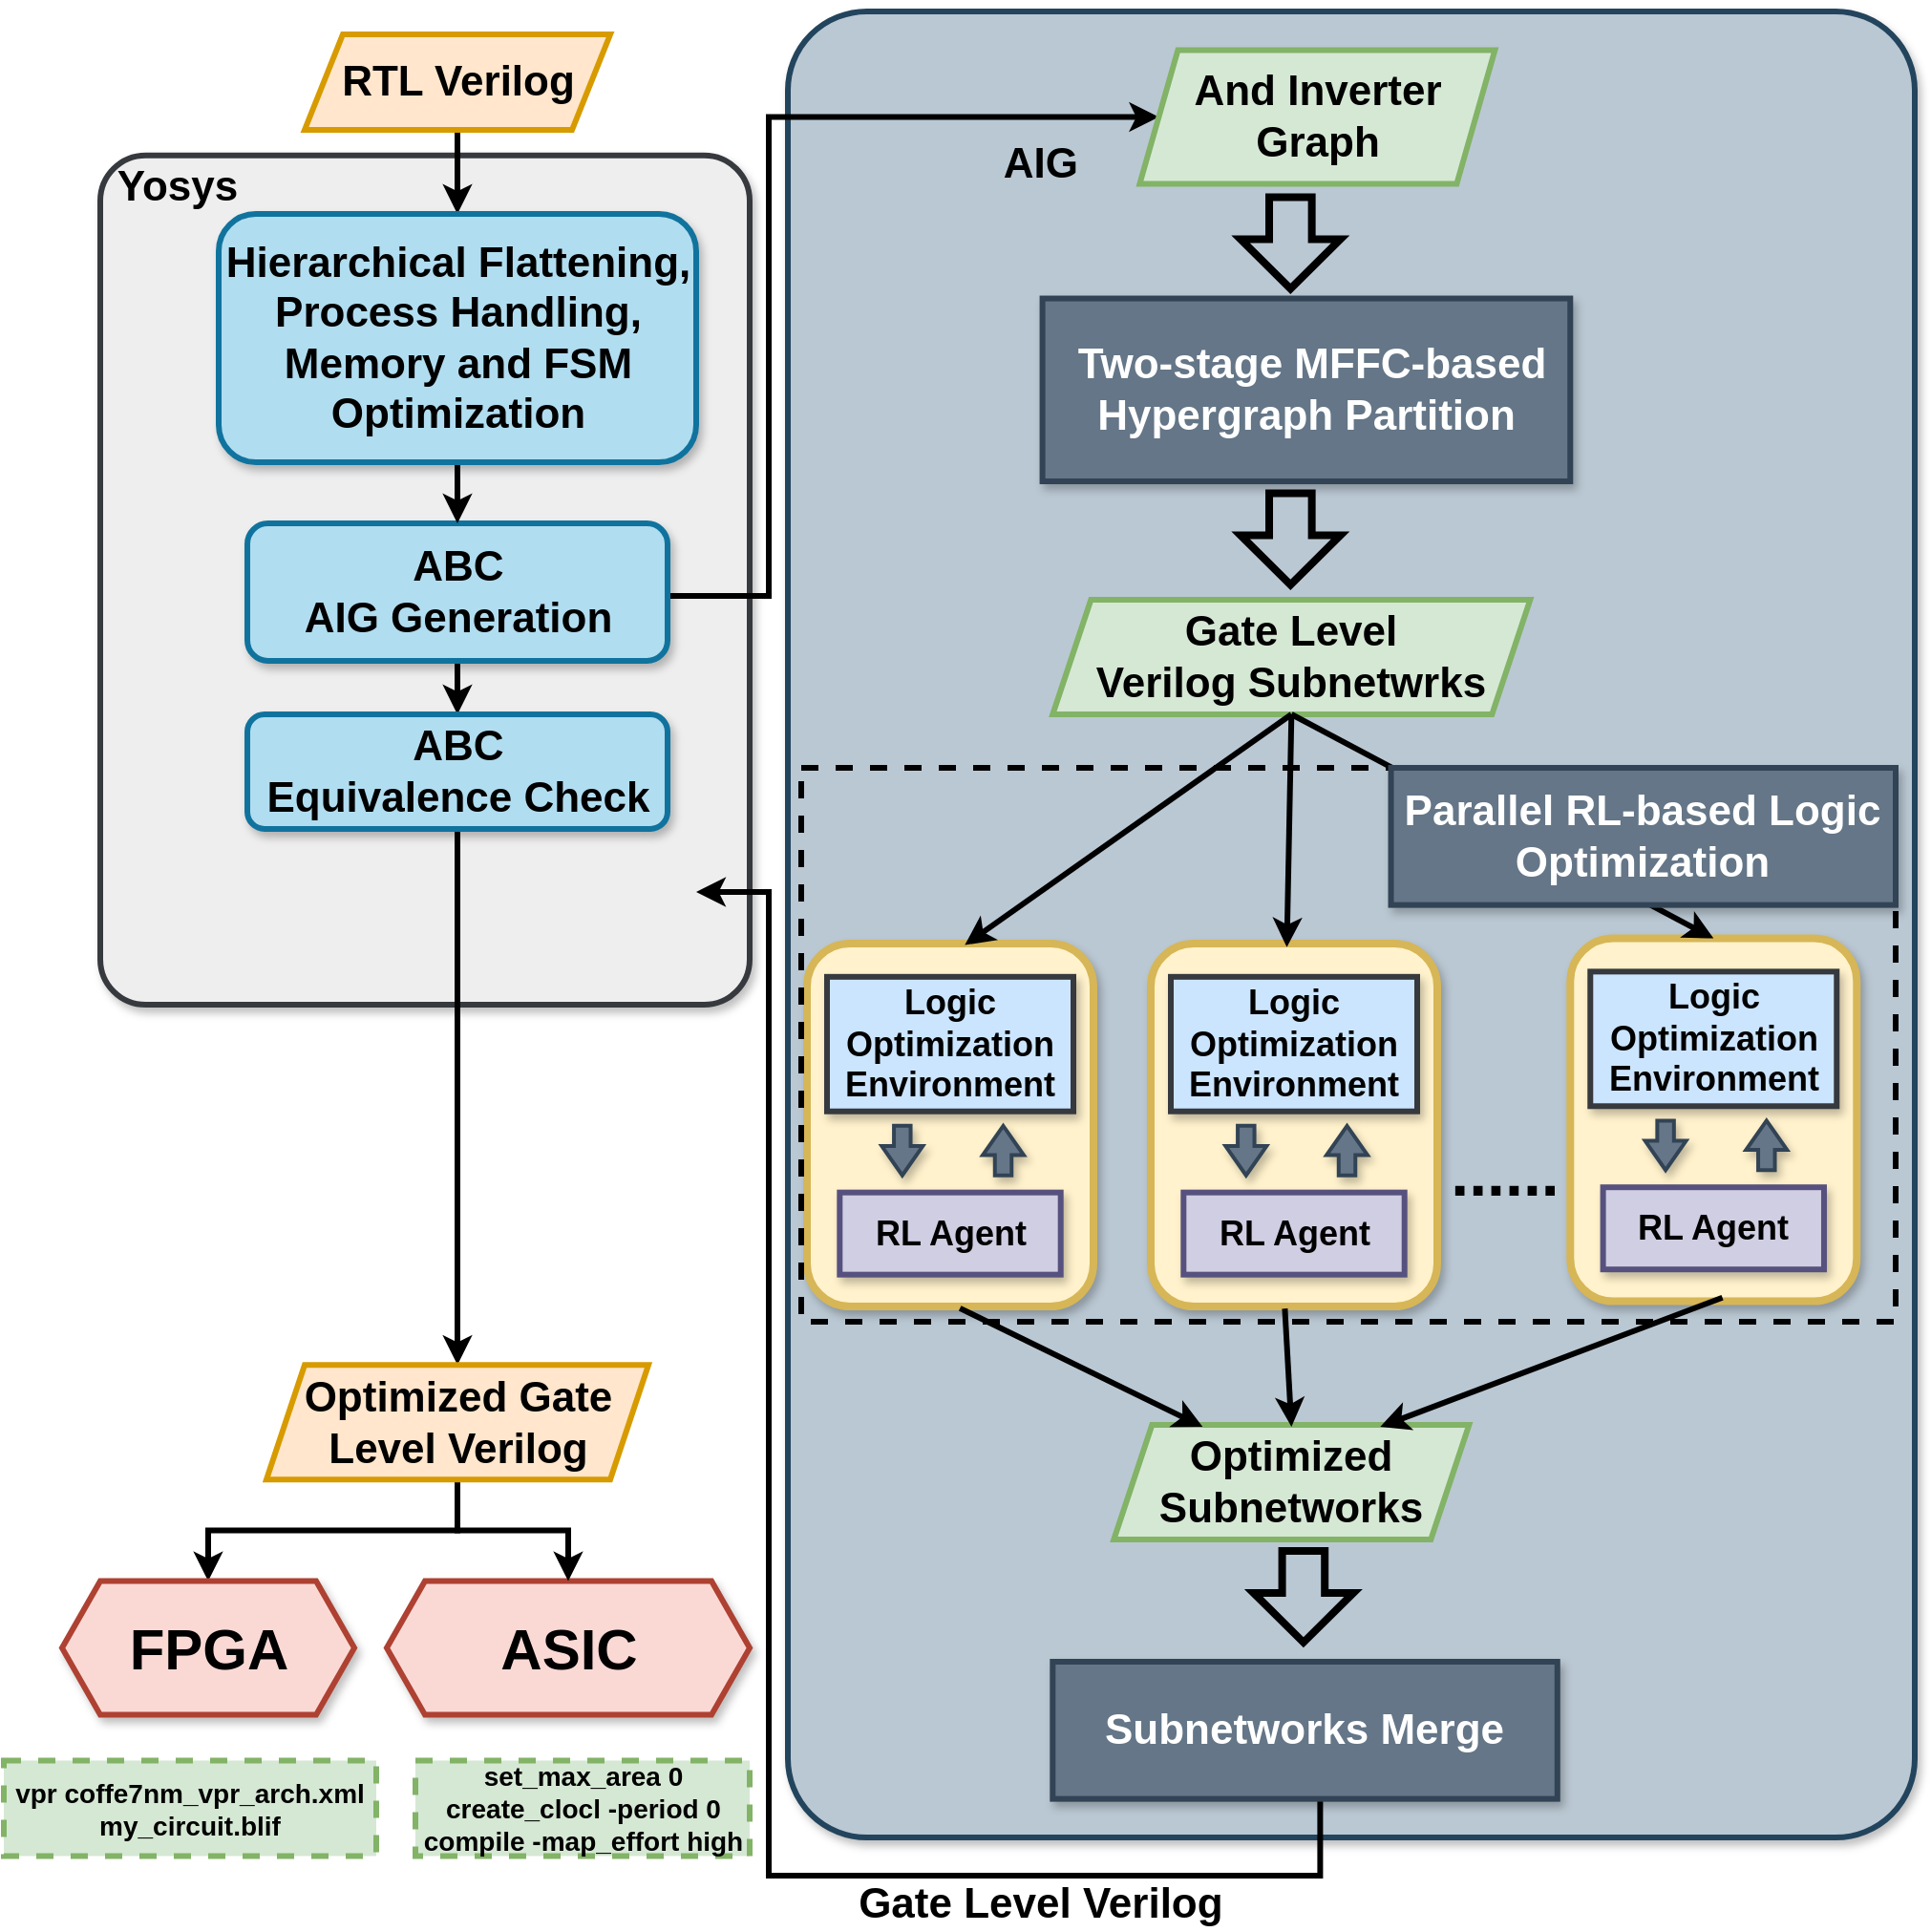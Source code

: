 <mxfile version="24.7.7">
  <diagram name="第 1 页" id="HAvIKgZ25yOHQbioZGKh">
    <mxGraphModel dx="3513" dy="1819" grid="1" gridSize="10" guides="1" tooltips="1" connect="1" arrows="1" fold="1" page="1" pageScale="1" pageWidth="1100" pageHeight="1050" math="0" shadow="0">
      <root>
        <mxCell id="0" />
        <mxCell id="1" parent="0" />
        <mxCell id="H0RHcH_2FTHYZ-mKpaNJ-111" value="" style="rounded=1;whiteSpace=wrap;html=1;fillColor=#bac8d3;strokeColor=#23445d;strokeWidth=3;shadow=1;arcSize=7;textShadow=1;" parent="1" vertex="1">
          <mxGeometry x="-1739.5" y="-1030" width="590" height="956" as="geometry" />
        </mxCell>
        <mxCell id="fzru5klA7RKhJBc94vuA-6" value="&lt;font face=&quot;Helvetica&quot; size=&quot;1&quot;&gt;&lt;b style=&quot;font-size: 30px;&quot;&gt;ASIC&lt;/b&gt;&lt;/font&gt;" style="shape=hexagon;perimeter=hexagonPerimeter2;whiteSpace=wrap;html=1;fixedSize=1;strokeColor=#ae4132;fillColor=#fad9d5;strokeWidth=3;shadow=1;" parent="1" vertex="1">
          <mxGeometry x="-1949.5" y="-208.19" width="190" height="70" as="geometry" />
        </mxCell>
        <mxCell id="fzru5klA7RKhJBc94vuA-12" value="&lt;font face=&quot;Helvetica&quot; style=&quot;font-size: 14px;&quot;&gt;&lt;b style=&quot;&quot;&gt;set_max_area 0&lt;br&gt;create_clocl -period 0&lt;br&gt;compile -map_effort high&lt;/b&gt;&lt;/font&gt;" style="rounded=0;whiteSpace=wrap;html=1;dashed=1;perimeterSpacing=3;strokeWidth=3;fillColor=#d5e8d4;strokeColor=#82b366;" parent="1" vertex="1">
          <mxGeometry x="-1934.5" y="-114.26" width="175" height="50" as="geometry" />
        </mxCell>
        <mxCell id="-el-lTCZ7dYY3-WtjOfP-2" value="" style="rounded=1;whiteSpace=wrap;html=1;fillColor=#eeeeee;strokeColor=#36393d;strokeWidth=3;shadow=1;arcSize=7;" parent="1" vertex="1">
          <mxGeometry x="-2099.5" y="-954.66" width="340" height="444.66" as="geometry" />
        </mxCell>
        <mxCell id="-el-lTCZ7dYY3-WtjOfP-6" value="" style="endArrow=classic;html=1;rounded=0;strokeWidth=3;entryX=0;entryY=0.5;entryDx=0;entryDy=0;edgeStyle=orthogonalEdgeStyle;exitX=1;exitY=0.5;exitDx=0;exitDy=0;" parent="1" source="H0RHcH_2FTHYZ-mKpaNJ-228" target="H0RHcH_2FTHYZ-mKpaNJ-187" edge="1">
          <mxGeometry width="50" height="50" relative="1" as="geometry">
            <mxPoint x="-1895.5" y="-772" as="sourcePoint" />
            <mxPoint x="-1444.71" y="-976.53" as="targetPoint" />
            <Array as="points">
              <mxPoint x="-1802.5" y="-724" />
              <mxPoint x="-1749.5" y="-724" />
              <mxPoint x="-1749.5" y="-975" />
            </Array>
          </mxGeometry>
        </mxCell>
        <mxCell id="-el-lTCZ7dYY3-WtjOfP-274" value="" style="endArrow=classic;html=1;rounded=0;strokeWidth=3;edgeStyle=orthogonalEdgeStyle;exitX=0.53;exitY=0.986;exitDx=0;exitDy=0;exitPerimeter=0;entryX=1;entryY=0.5;entryDx=0;entryDy=0;" parent="1" source="H0RHcH_2FTHYZ-mKpaNJ-75" edge="1">
          <mxGeometry width="50" height="50" relative="1" as="geometry">
            <mxPoint x="-1182.71" y="149.94" as="sourcePoint" />
            <mxPoint x="-1787.5" y="-569" as="targetPoint" />
            <Array as="points">
              <mxPoint x="-1460.5" y="-54" />
              <mxPoint x="-1749.5" y="-54" />
              <mxPoint x="-1749.5" y="-569" />
            </Array>
          </mxGeometry>
        </mxCell>
        <mxCell id="-el-lTCZ7dYY3-WtjOfP-275" value="&lt;b style=&quot;&quot;&gt;&lt;font style=&quot;font-size: 22px;&quot;&gt;AIG&amp;nbsp;&lt;/font&gt;&lt;/b&gt;" style="text;html=1;align=center;verticalAlign=middle;whiteSpace=wrap;rounded=0;" parent="1" vertex="1">
          <mxGeometry x="-1641.12" y="-955.15" width="74.12" height="10.15" as="geometry" />
        </mxCell>
        <mxCell id="H0RHcH_2FTHYZ-mKpaNJ-296" style="edgeStyle=orthogonalEdgeStyle;rounded=0;orthogonalLoop=1;jettySize=auto;html=1;entryX=0.5;entryY=0;entryDx=0;entryDy=0;strokeWidth=3;" parent="1" source="SU_nRj_41NOhbr6IneJR-1" target="H0RHcH_2FTHYZ-mKpaNJ-295" edge="1">
          <mxGeometry relative="1" as="geometry" />
        </mxCell>
        <mxCell id="SU_nRj_41NOhbr6IneJR-1" value="&lt;b style=&quot;&quot;&gt;&lt;font style=&quot;font-size: 22px;&quot;&gt;RTL Verilog&lt;/font&gt;&lt;/b&gt;" style="shape=parallelogram;perimeter=parallelogramPerimeter;whiteSpace=wrap;html=1;fixedSize=1;fillColor=#ffe6cc;strokeColor=#d79b00;strokeWidth=3;" parent="1" vertex="1">
          <mxGeometry x="-1992.5" y="-1018" width="160" height="50" as="geometry" />
        </mxCell>
        <mxCell id="SU_nRj_41NOhbr6IneJR-2" value="&lt;font style=&quot;font-size: 22px;&quot;&gt;&lt;b&gt;Yosys&lt;/b&gt;&lt;/font&gt;" style="text;html=1;align=center;verticalAlign=middle;whiteSpace=wrap;rounded=0;" parent="1" vertex="1">
          <mxGeometry x="-2089.5" y="-953" width="60" height="30" as="geometry" />
        </mxCell>
        <mxCell id="H0RHcH_2FTHYZ-mKpaNJ-74" value="" style="shape=flexArrow;endArrow=classic;html=1;rounded=0;strokeWidth=4;endWidth=25.993;endSize=7.303;width=19.31;" parent="1" edge="1">
          <mxGeometry width="50" height="50" relative="1" as="geometry">
            <mxPoint x="-1476.341" y="-934.728" as="sourcePoint" />
            <mxPoint x="-1476.341" y="-882.867" as="targetPoint" />
          </mxGeometry>
        </mxCell>
        <mxCell id="H0RHcH_2FTHYZ-mKpaNJ-75" value="&lt;b style=&quot;&quot;&gt;&lt;font style=&quot;font-size: 22px;&quot;&gt;Subnetworks Merge&lt;/font&gt;&lt;/b&gt;" style="rounded=0;whiteSpace=wrap;html=1;fillColor=#647687;fontColor=#ffffff;strokeColor=#314354;strokeWidth=3;shadow=1;container=0;" parent="1" vertex="1">
          <mxGeometry x="-1600.844" y="-165.998" width="264.237" height="71.808" as="geometry" />
        </mxCell>
        <mxCell id="H0RHcH_2FTHYZ-mKpaNJ-76" value="" style="shape=flexArrow;endArrow=classic;html=1;rounded=0;strokeWidth=4;endWidth=25.993;endSize=7.303;width=19.31;" parent="1" edge="1">
          <mxGeometry width="50" height="50" relative="1" as="geometry">
            <mxPoint x="-1469.556" y="-225.997" as="sourcePoint" />
            <mxPoint x="-1469.556" y="-174.136" as="targetPoint" />
          </mxGeometry>
        </mxCell>
        <mxCell id="H0RHcH_2FTHYZ-mKpaNJ-93" value="" style="shape=flexArrow;endArrow=classic;html=1;rounded=0;strokeWidth=4;endWidth=25.993;endSize=7.303;width=19.31;" parent="1" edge="1">
          <mxGeometry width="50" height="50" relative="1" as="geometry">
            <mxPoint x="-1476.341" y="-779.731" as="sourcePoint" />
            <mxPoint x="-1476.341" y="-727.869" as="targetPoint" />
          </mxGeometry>
        </mxCell>
        <mxCell id="H0RHcH_2FTHYZ-mKpaNJ-73" value="&lt;b style=&quot;color: rgb(0, 0, 0);&quot;&gt;&lt;font style=&quot;font-size: 22px;&quot; color=&quot;#ffffff&quot;&gt;&amp;nbsp;Two-stage MFFC-based Hypergraph Partition&lt;/font&gt;&lt;/b&gt;" style="rounded=0;whiteSpace=wrap;html=1;fillColor=#647687;fontColor=#ffffff;strokeColor=#314354;strokeWidth=3;shadow=1;container=0;" parent="1" vertex="1">
          <mxGeometry x="-1606.21" y="-879.73" width="276.35" height="95.74" as="geometry" />
        </mxCell>
        <mxCell id="H0RHcH_2FTHYZ-mKpaNJ-10" value="&lt;span style=&quot;font-size: 34px;&quot;&gt;&lt;b&gt;......&lt;/b&gt;&lt;/span&gt;" style="text;html=1;align=center;verticalAlign=middle;whiteSpace=wrap;rounded=0;container=0;" parent="1" vertex="1">
          <mxGeometry x="-1410.001" y="-433.968" width="92.483" height="23.936" as="geometry" />
        </mxCell>
        <mxCell id="H0RHcH_2FTHYZ-mKpaNJ-187" value="&lt;b style=&quot;font-size: 22px;&quot;&gt;And Inverter Graph&lt;/b&gt;" style="shape=parallelogram;perimeter=parallelogramPerimeter;whiteSpace=wrap;html=1;fixedSize=1;fillColor=#d5e8d4;strokeColor=#82b366;strokeWidth=3;" parent="1" vertex="1">
          <mxGeometry x="-1555.3" y="-1009.73" width="185.98" height="70" as="geometry" />
        </mxCell>
        <mxCell id="H0RHcH_2FTHYZ-mKpaNJ-189" value="&lt;div&gt;&lt;b&gt;&lt;font style=&quot;font-size: 22px;&quot;&gt;Gate Level Verilog&lt;/font&gt;&lt;/b&gt;&lt;b style=&quot;background-color: initial;&quot;&gt;&lt;font style=&quot;font-size: 22px;&quot;&gt;&amp;nbsp;Subnetwrks&lt;/font&gt;&lt;/b&gt;&lt;/div&gt;" style="shape=parallelogram;perimeter=parallelogramPerimeter;whiteSpace=wrap;html=1;fixedSize=1;fillColor=#d5e8d4;strokeColor=#82b366;strokeWidth=3;" parent="1" vertex="1">
          <mxGeometry x="-1600.84" y="-722" width="250" height="60" as="geometry" />
        </mxCell>
        <mxCell id="H0RHcH_2FTHYZ-mKpaNJ-190" value="&lt;div&gt;&lt;b style=&quot;font-size: 22px;&quot;&gt;Optimized Subnetworks&lt;/b&gt;&lt;br&gt;&lt;/div&gt;" style="shape=parallelogram;perimeter=parallelogramPerimeter;whiteSpace=wrap;html=1;fixedSize=1;fillColor=#d5e8d4;strokeColor=#82b366;strokeWidth=3;" parent="1" vertex="1">
          <mxGeometry x="-1568.83" y="-290" width="185.98" height="60" as="geometry" />
        </mxCell>
        <mxCell id="H0RHcH_2FTHYZ-mKpaNJ-5" value="" style="rounded=1;whiteSpace=wrap;html=1;strokeWidth=4;fillColor=#fff2cc;strokeColor=#d6b656;shadow=1;container=0;" parent="1" vertex="1">
          <mxGeometry x="-1729.501" y="-542.004" width="150" height="190" as="geometry" />
        </mxCell>
        <mxCell id="H0RHcH_2FTHYZ-mKpaNJ-6" value="&lt;font size=&quot;1&quot; style=&quot;&quot;&gt;&lt;b style=&quot;font-size: 18px;&quot;&gt;RL Agent&lt;/b&gt;&lt;/font&gt;" style="rounded=0;whiteSpace=wrap;html=1;fillColor=#d0cee2;strokeColor=#56517e;strokeWidth=3;shadow=1;container=0;" parent="1" vertex="1">
          <mxGeometry x="-1712.341" y="-411.664" width="115.69" height="43" as="geometry" />
        </mxCell>
        <mxCell id="H0RHcH_2FTHYZ-mKpaNJ-7" value="&lt;font size=&quot;1&quot; style=&quot;&quot;&gt;&lt;b style=&quot;font-size: 18px;&quot;&gt;Logic Optimization Environment&lt;/b&gt;&lt;/font&gt;" style="rounded=0;whiteSpace=wrap;html=1;fillColor=#cce5ff;strokeColor=#36393d;strokeWidth=3;shadow=1;container=0;" parent="1" vertex="1">
          <mxGeometry x="-1719.001" y="-524.584" width="129" height="70.45" as="geometry" />
        </mxCell>
        <mxCell id="H0RHcH_2FTHYZ-mKpaNJ-8" value="" style="shape=flexArrow;endArrow=classic;html=1;rounded=0;strokeWidth=2;endWidth=10.728;endSize=4.445;width=7.742;shadow=1;fillColor=#647687;strokeColor=#314354;" parent="1" edge="1">
          <mxGeometry width="50" height="50" relative="1" as="geometry">
            <mxPoint x="-1679.593" y="-447.564" as="sourcePoint" />
            <mxPoint x="-1679.593" y="-419.638" as="targetPoint" />
          </mxGeometry>
        </mxCell>
        <mxCell id="H0RHcH_2FTHYZ-mKpaNJ-9" value="" style="shape=flexArrow;endArrow=classic;html=1;rounded=0;strokeWidth=2;endWidth=10.728;endSize=4.445;width=7.742;shadow=1;fillColor=#647687;strokeColor=#314354;" parent="1" edge="1">
          <mxGeometry width="50" height="50" relative="1" as="geometry">
            <mxPoint x="-1626.745" y="-419.638" as="sourcePoint" />
            <mxPoint x="-1626.745" y="-447.564" as="targetPoint" />
          </mxGeometry>
        </mxCell>
        <mxCell id="H0RHcH_2FTHYZ-mKpaNJ-123" value="" style="rounded=1;whiteSpace=wrap;html=1;strokeWidth=4;fillColor=#fff2cc;strokeColor=#d6b656;shadow=1;container=0;" parent="1" vertex="1">
          <mxGeometry x="-1549.501" y="-542.004" width="150" height="190" as="geometry" />
        </mxCell>
        <mxCell id="H0RHcH_2FTHYZ-mKpaNJ-124" value="&lt;font size=&quot;1&quot; style=&quot;&quot;&gt;&lt;b style=&quot;font-size: 18px;&quot;&gt;RL Agent&lt;/b&gt;&lt;/font&gt;" style="rounded=0;whiteSpace=wrap;html=1;fillColor=#d0cee2;strokeColor=#56517e;strokeWidth=3;shadow=1;container=0;" parent="1" vertex="1">
          <mxGeometry x="-1532.341" y="-411.664" width="115.69" height="43" as="geometry" />
        </mxCell>
        <mxCell id="H0RHcH_2FTHYZ-mKpaNJ-125" value="&lt;font size=&quot;1&quot; style=&quot;&quot;&gt;&lt;b style=&quot;font-size: 18px;&quot;&gt;Logic Optimization Environment&lt;/b&gt;&lt;/font&gt;" style="rounded=0;whiteSpace=wrap;html=1;fillColor=#cce5ff;strokeColor=#36393d;strokeWidth=3;shadow=1;container=0;" parent="1" vertex="1">
          <mxGeometry x="-1539.001" y="-524.584" width="129" height="70.45" as="geometry" />
        </mxCell>
        <mxCell id="H0RHcH_2FTHYZ-mKpaNJ-126" value="" style="shape=flexArrow;endArrow=classic;html=1;rounded=0;strokeWidth=2;endWidth=10.728;endSize=4.445;width=7.742;shadow=1;fillColor=#647687;strokeColor=#314354;" parent="1" edge="1">
          <mxGeometry width="50" height="50" relative="1" as="geometry">
            <mxPoint x="-1499.593" y="-447.564" as="sourcePoint" />
            <mxPoint x="-1499.593" y="-419.638" as="targetPoint" />
          </mxGeometry>
        </mxCell>
        <mxCell id="H0RHcH_2FTHYZ-mKpaNJ-127" value="" style="shape=flexArrow;endArrow=classic;html=1;rounded=0;strokeWidth=2;endWidth=10.728;endSize=4.445;width=7.742;shadow=1;fillColor=#647687;strokeColor=#314354;" parent="1" edge="1">
          <mxGeometry width="50" height="50" relative="1" as="geometry">
            <mxPoint x="-1446.745" y="-419.638" as="sourcePoint" />
            <mxPoint x="-1446.745" y="-447.564" as="targetPoint" />
          </mxGeometry>
        </mxCell>
        <mxCell id="H0RHcH_2FTHYZ-mKpaNJ-129" value="" style="rounded=1;whiteSpace=wrap;html=1;strokeWidth=4;fillColor=#fff2cc;strokeColor=#d6b656;shadow=1;container=0;" parent="1" vertex="1">
          <mxGeometry x="-1329.861" y="-544.734" width="150" height="190" as="geometry" />
        </mxCell>
        <mxCell id="H0RHcH_2FTHYZ-mKpaNJ-130" value="&lt;font size=&quot;1&quot; style=&quot;&quot;&gt;&lt;b style=&quot;font-size: 18px;&quot;&gt;RL Agent&lt;/b&gt;&lt;/font&gt;" style="rounded=0;whiteSpace=wrap;html=1;fillColor=#d0cee2;strokeColor=#56517e;strokeWidth=3;shadow=1;container=0;" parent="1" vertex="1">
          <mxGeometry x="-1312.701" y="-414.394" width="115.69" height="43" as="geometry" />
        </mxCell>
        <mxCell id="H0RHcH_2FTHYZ-mKpaNJ-131" value="&lt;font size=&quot;1&quot; style=&quot;&quot;&gt;&lt;b style=&quot;font-size: 18px;&quot;&gt;Logic Optimization Environment&lt;/b&gt;&lt;/font&gt;" style="rounded=0;whiteSpace=wrap;html=1;fillColor=#cce5ff;strokeColor=#36393d;strokeWidth=3;shadow=1;container=0;" parent="1" vertex="1">
          <mxGeometry x="-1319.361" y="-527.314" width="129" height="70.45" as="geometry" />
        </mxCell>
        <mxCell id="H0RHcH_2FTHYZ-mKpaNJ-132" value="" style="shape=flexArrow;endArrow=classic;html=1;rounded=0;strokeWidth=2;endWidth=10.728;endSize=4.445;width=7.742;shadow=1;fillColor=#647687;strokeColor=#314354;" parent="1" edge="1">
          <mxGeometry width="50" height="50" relative="1" as="geometry">
            <mxPoint x="-1279.953" y="-450.294" as="sourcePoint" />
            <mxPoint x="-1279.953" y="-422.368" as="targetPoint" />
          </mxGeometry>
        </mxCell>
        <mxCell id="H0RHcH_2FTHYZ-mKpaNJ-133" value="" style="shape=flexArrow;endArrow=classic;html=1;rounded=0;strokeWidth=2;endWidth=10.728;endSize=4.445;width=7.742;shadow=1;fillColor=#647687;strokeColor=#314354;" parent="1" edge="1">
          <mxGeometry width="50" height="50" relative="1" as="geometry">
            <mxPoint x="-1227.105" y="-422.368" as="sourcePoint" />
            <mxPoint x="-1227.105" y="-450.294" as="targetPoint" />
          </mxGeometry>
        </mxCell>
        <mxCell id="H0RHcH_2FTHYZ-mKpaNJ-13" value="" style="endArrow=classic;html=1;rounded=0;strokeWidth=3;entryX=0.551;entryY=0.004;entryDx=0;entryDy=0;entryPerimeter=0;exitX=0.5;exitY=1;exitDx=0;exitDy=0;" parent="1" source="H0RHcH_2FTHYZ-mKpaNJ-189" target="H0RHcH_2FTHYZ-mKpaNJ-5" edge="1">
          <mxGeometry width="50" height="50" relative="1" as="geometry">
            <mxPoint x="-1648.39" y="-645.7" as="sourcePoint" />
            <mxPoint x="-1647.017" y="-599.717" as="targetPoint" />
          </mxGeometry>
        </mxCell>
        <mxCell id="H0RHcH_2FTHYZ-mKpaNJ-14" value="" style="endArrow=classic;html=1;rounded=0;strokeWidth=3;entryX=0.475;entryY=0.01;entryDx=0;entryDy=0;entryPerimeter=0;exitX=0.5;exitY=1;exitDx=0;exitDy=0;" parent="1" source="H0RHcH_2FTHYZ-mKpaNJ-189" target="H0RHcH_2FTHYZ-mKpaNJ-123" edge="1">
          <mxGeometry width="50" height="50" relative="1" as="geometry">
            <mxPoint x="-1478.5" y="-637" as="sourcePoint" />
            <mxPoint x="-1478.472" y="-559.824" as="targetPoint" />
          </mxGeometry>
        </mxCell>
        <mxCell id="H0RHcH_2FTHYZ-mKpaNJ-27" value="" style="endArrow=classic;html=1;rounded=0;strokeWidth=3;entryX=0.5;entryY=0;entryDx=0;entryDy=0;exitX=0.5;exitY=1;exitDx=0;exitDy=0;" parent="1" source="H0RHcH_2FTHYZ-mKpaNJ-189" target="H0RHcH_2FTHYZ-mKpaNJ-129" edge="1">
          <mxGeometry width="50" height="50" relative="1" as="geometry">
            <mxPoint x="-1469.5" y="-654" as="sourcePoint" />
            <mxPoint x="-1255.236" y="-574.532" as="targetPoint" />
          </mxGeometry>
        </mxCell>
        <mxCell id="H0RHcH_2FTHYZ-mKpaNJ-109" value="" style="endArrow=classic;html=1;rounded=0;strokeWidth=3;entryX=0.25;entryY=0;entryDx=0;entryDy=0;exitX=0.534;exitY=1.005;exitDx=0;exitDy=0;exitPerimeter=0;" parent="1" source="H0RHcH_2FTHYZ-mKpaNJ-5" edge="1">
          <mxGeometry width="50" height="50" relative="1" as="geometry">
            <mxPoint x="-1610.937" y="-362.519" as="sourcePoint" />
            <mxPoint x="-1522.335" y="-289" as="targetPoint" />
          </mxGeometry>
        </mxCell>
        <mxCell id="H0RHcH_2FTHYZ-mKpaNJ-110" value="" style="endArrow=classic;html=1;rounded=0;strokeWidth=3;entryX=0.5;entryY=0;entryDx=0;entryDy=0;exitX=0.468;exitY=1.006;exitDx=0;exitDy=0;exitPerimeter=0;" parent="1" source="H0RHcH_2FTHYZ-mKpaNJ-123" edge="1">
          <mxGeometry width="50" height="50" relative="1" as="geometry">
            <mxPoint x="-1408.003" y="-315.357" as="sourcePoint" />
            <mxPoint x="-1475.84" y="-289" as="targetPoint" />
          </mxGeometry>
        </mxCell>
        <mxCell id="H0RHcH_2FTHYZ-mKpaNJ-3" value="" style="endArrow=classic;html=1;rounded=0;strokeWidth=3;exitX=0.531;exitY=0.99;exitDx=0;exitDy=0;entryX=0.75;entryY=0;entryDx=0;entryDy=0;exitPerimeter=0;" parent="1" source="H0RHcH_2FTHYZ-mKpaNJ-129" edge="1">
          <mxGeometry width="50" height="50" relative="1" as="geometry">
            <mxPoint x="-1130.555" y="-323.336" as="sourcePoint" />
            <mxPoint x="-1429.345" y="-289" as="targetPoint" />
          </mxGeometry>
        </mxCell>
        <mxCell id="H0RHcH_2FTHYZ-mKpaNJ-222" value="" style="rounded=0;whiteSpace=wrap;html=1;strokeWidth=3;dashed=1;fillColor=none;" parent="1" vertex="1">
          <mxGeometry x="-1732.5" y="-634" width="573" height="290" as="geometry" />
        </mxCell>
        <mxCell id="H0RHcH_2FTHYZ-mKpaNJ-221" value="&lt;span style=&quot;font-size: 22px;&quot;&gt;&lt;b&gt;Parallel RL-based Logic Optimization&lt;/b&gt;&lt;/span&gt;" style="rounded=0;whiteSpace=wrap;html=1;fillColor=#647687;fontColor=#ffffff;strokeColor=#314354;strokeWidth=3;shadow=1;container=0;" parent="1" vertex="1">
          <mxGeometry x="-1423.734" y="-633.998" width="264.237" height="71.808" as="geometry" />
        </mxCell>
        <mxCell id="MAslqFbUonPrWmBKUDa1-1" style="edgeStyle=orthogonalEdgeStyle;rounded=0;orthogonalLoop=1;jettySize=auto;html=1;entryX=0.5;entryY=0;entryDx=0;entryDy=0;strokeWidth=3;" edge="1" parent="1" source="H0RHcH_2FTHYZ-mKpaNJ-228" target="H0RHcH_2FTHYZ-mKpaNJ-248">
          <mxGeometry relative="1" as="geometry" />
        </mxCell>
        <mxCell id="H0RHcH_2FTHYZ-mKpaNJ-228" value="&lt;div&gt;&lt;font style=&quot;font-size: 22px;&quot;&gt;&lt;b&gt;ABC&lt;/b&gt;&lt;/font&gt;&lt;/div&gt;&lt;font style=&quot;font-size: 22px;&quot;&gt;&lt;b&gt;AIG Generation&lt;/b&gt;&lt;/font&gt;" style="rounded=1;whiteSpace=wrap;html=1;fillColor=#b1ddf0;strokeColor=#10739e;strokeWidth=3;shadow=1;" parent="1" vertex="1">
          <mxGeometry x="-2022.5" y="-762" width="220" height="72" as="geometry" />
        </mxCell>
        <mxCell id="H0RHcH_2FTHYZ-mKpaNJ-237" value="&lt;b style=&quot;&quot;&gt;&lt;font style=&quot;font-size: 22px;&quot;&gt;Gate Level Verilog&amp;nbsp;&lt;/font&gt;&lt;/b&gt;" style="text;html=1;align=center;verticalAlign=middle;whiteSpace=wrap;rounded=0;" parent="1" vertex="1">
          <mxGeometry x="-1707" y="-44" width="205.88" height="10.15" as="geometry" />
        </mxCell>
        <mxCell id="H0RHcH_2FTHYZ-mKpaNJ-253" style="edgeStyle=orthogonalEdgeStyle;rounded=0;orthogonalLoop=1;jettySize=auto;html=1;entryX=0.5;entryY=0;entryDx=0;entryDy=0;strokeWidth=3;" parent="1" source="H0RHcH_2FTHYZ-mKpaNJ-248" target="H0RHcH_2FTHYZ-mKpaNJ-252" edge="1">
          <mxGeometry relative="1" as="geometry" />
        </mxCell>
        <mxCell id="H0RHcH_2FTHYZ-mKpaNJ-248" value="&lt;font style=&quot;font-size: 22px;&quot;&gt;&lt;b&gt;ABC&lt;/b&gt;&lt;/font&gt;&lt;div&gt;&lt;span style=&quot;font-size: 22px;&quot;&gt;&lt;b&gt;Equivalence Check&lt;/b&gt;&lt;/span&gt;&lt;/div&gt;" style="rounded=1;whiteSpace=wrap;html=1;fillColor=#b1ddf0;strokeColor=#10739e;strokeWidth=3;shadow=1;" parent="1" vertex="1">
          <mxGeometry x="-2022.5" y="-662.0" width="220" height="60" as="geometry" />
        </mxCell>
        <mxCell id="H0RHcH_2FTHYZ-mKpaNJ-256" style="edgeStyle=orthogonalEdgeStyle;rounded=0;orthogonalLoop=1;jettySize=auto;html=1;entryX=0.5;entryY=0;entryDx=0;entryDy=0;strokeWidth=3;" parent="1" source="H0RHcH_2FTHYZ-mKpaNJ-252" target="H0RHcH_2FTHYZ-mKpaNJ-255" edge="1">
          <mxGeometry relative="1" as="geometry" />
        </mxCell>
        <mxCell id="H0RHcH_2FTHYZ-mKpaNJ-257" style="edgeStyle=orthogonalEdgeStyle;rounded=0;orthogonalLoop=1;jettySize=auto;html=1;entryX=0.5;entryY=0;entryDx=0;entryDy=0;strokeWidth=3;" parent="1" source="H0RHcH_2FTHYZ-mKpaNJ-252" target="fzru5klA7RKhJBc94vuA-6" edge="1">
          <mxGeometry relative="1" as="geometry" />
        </mxCell>
        <mxCell id="H0RHcH_2FTHYZ-mKpaNJ-252" value="&lt;b style=&quot;&quot;&gt;&lt;font style=&quot;font-size: 22px;&quot;&gt;Optimized Gate Level Verilog&lt;/font&gt;&lt;/b&gt;" style="shape=parallelogram;perimeter=parallelogramPerimeter;whiteSpace=wrap;html=1;fixedSize=1;fillColor=#ffe6cc;strokeColor=#d79b00;strokeWidth=3;" parent="1" vertex="1">
          <mxGeometry x="-2012.5" y="-321.39" width="200" height="60" as="geometry" />
        </mxCell>
        <mxCell id="H0RHcH_2FTHYZ-mKpaNJ-255" value="&lt;span style=&quot;font-size: 30px;&quot;&gt;&lt;b&gt;FPGA&lt;/b&gt;&lt;/span&gt;" style="shape=hexagon;perimeter=hexagonPerimeter2;whiteSpace=wrap;html=1;fixedSize=1;strokeColor=#ae4132;fillColor=#fad9d5;strokeWidth=3;shadow=1;" parent="1" vertex="1">
          <mxGeometry x="-2119.5" y="-208.19" width="153" height="70" as="geometry" />
        </mxCell>
        <mxCell id="H0RHcH_2FTHYZ-mKpaNJ-298" style="edgeStyle=orthogonalEdgeStyle;rounded=0;orthogonalLoop=1;jettySize=auto;html=1;entryX=0.5;entryY=0;entryDx=0;entryDy=0;strokeWidth=3;" parent="1" source="H0RHcH_2FTHYZ-mKpaNJ-295" target="H0RHcH_2FTHYZ-mKpaNJ-228" edge="1">
          <mxGeometry relative="1" as="geometry" />
        </mxCell>
        <mxCell id="H0RHcH_2FTHYZ-mKpaNJ-295" value="&lt;font style=&quot;font-size: 22px;&quot;&gt;&lt;b&gt;Hierarchical Flattening, Process Handling, Memory and FSM Optimization&lt;/b&gt;&lt;/font&gt;" style="rounded=1;whiteSpace=wrap;html=1;fillColor=#b1ddf0;strokeColor=#10739e;strokeWidth=3;shadow=1;" parent="1" vertex="1">
          <mxGeometry x="-2037.5" y="-924" width="250" height="130" as="geometry" />
        </mxCell>
        <mxCell id="H0RHcH_2FTHYZ-mKpaNJ-304" value="&lt;font style=&quot;font-size: 14px;&quot;&gt;&lt;b&gt;vpr coffe7nm_vpr_arch.xml&lt;/b&gt;&lt;/font&gt;&lt;div&gt;&lt;span style=&quot;font-size: 14px;&quot;&gt;&lt;b&gt;my_circuit.blif&lt;/b&gt;&lt;/span&gt;&lt;br&gt;&lt;/div&gt;" style="rounded=0;whiteSpace=wrap;html=1;dashed=1;perimeterSpacing=3;strokeWidth=3;fillColor=#d5e8d4;strokeColor=#82b366;" parent="1" vertex="1">
          <mxGeometry x="-2150.0" y="-114.26" width="195" height="50" as="geometry" />
        </mxCell>
      </root>
    </mxGraphModel>
  </diagram>
</mxfile>
